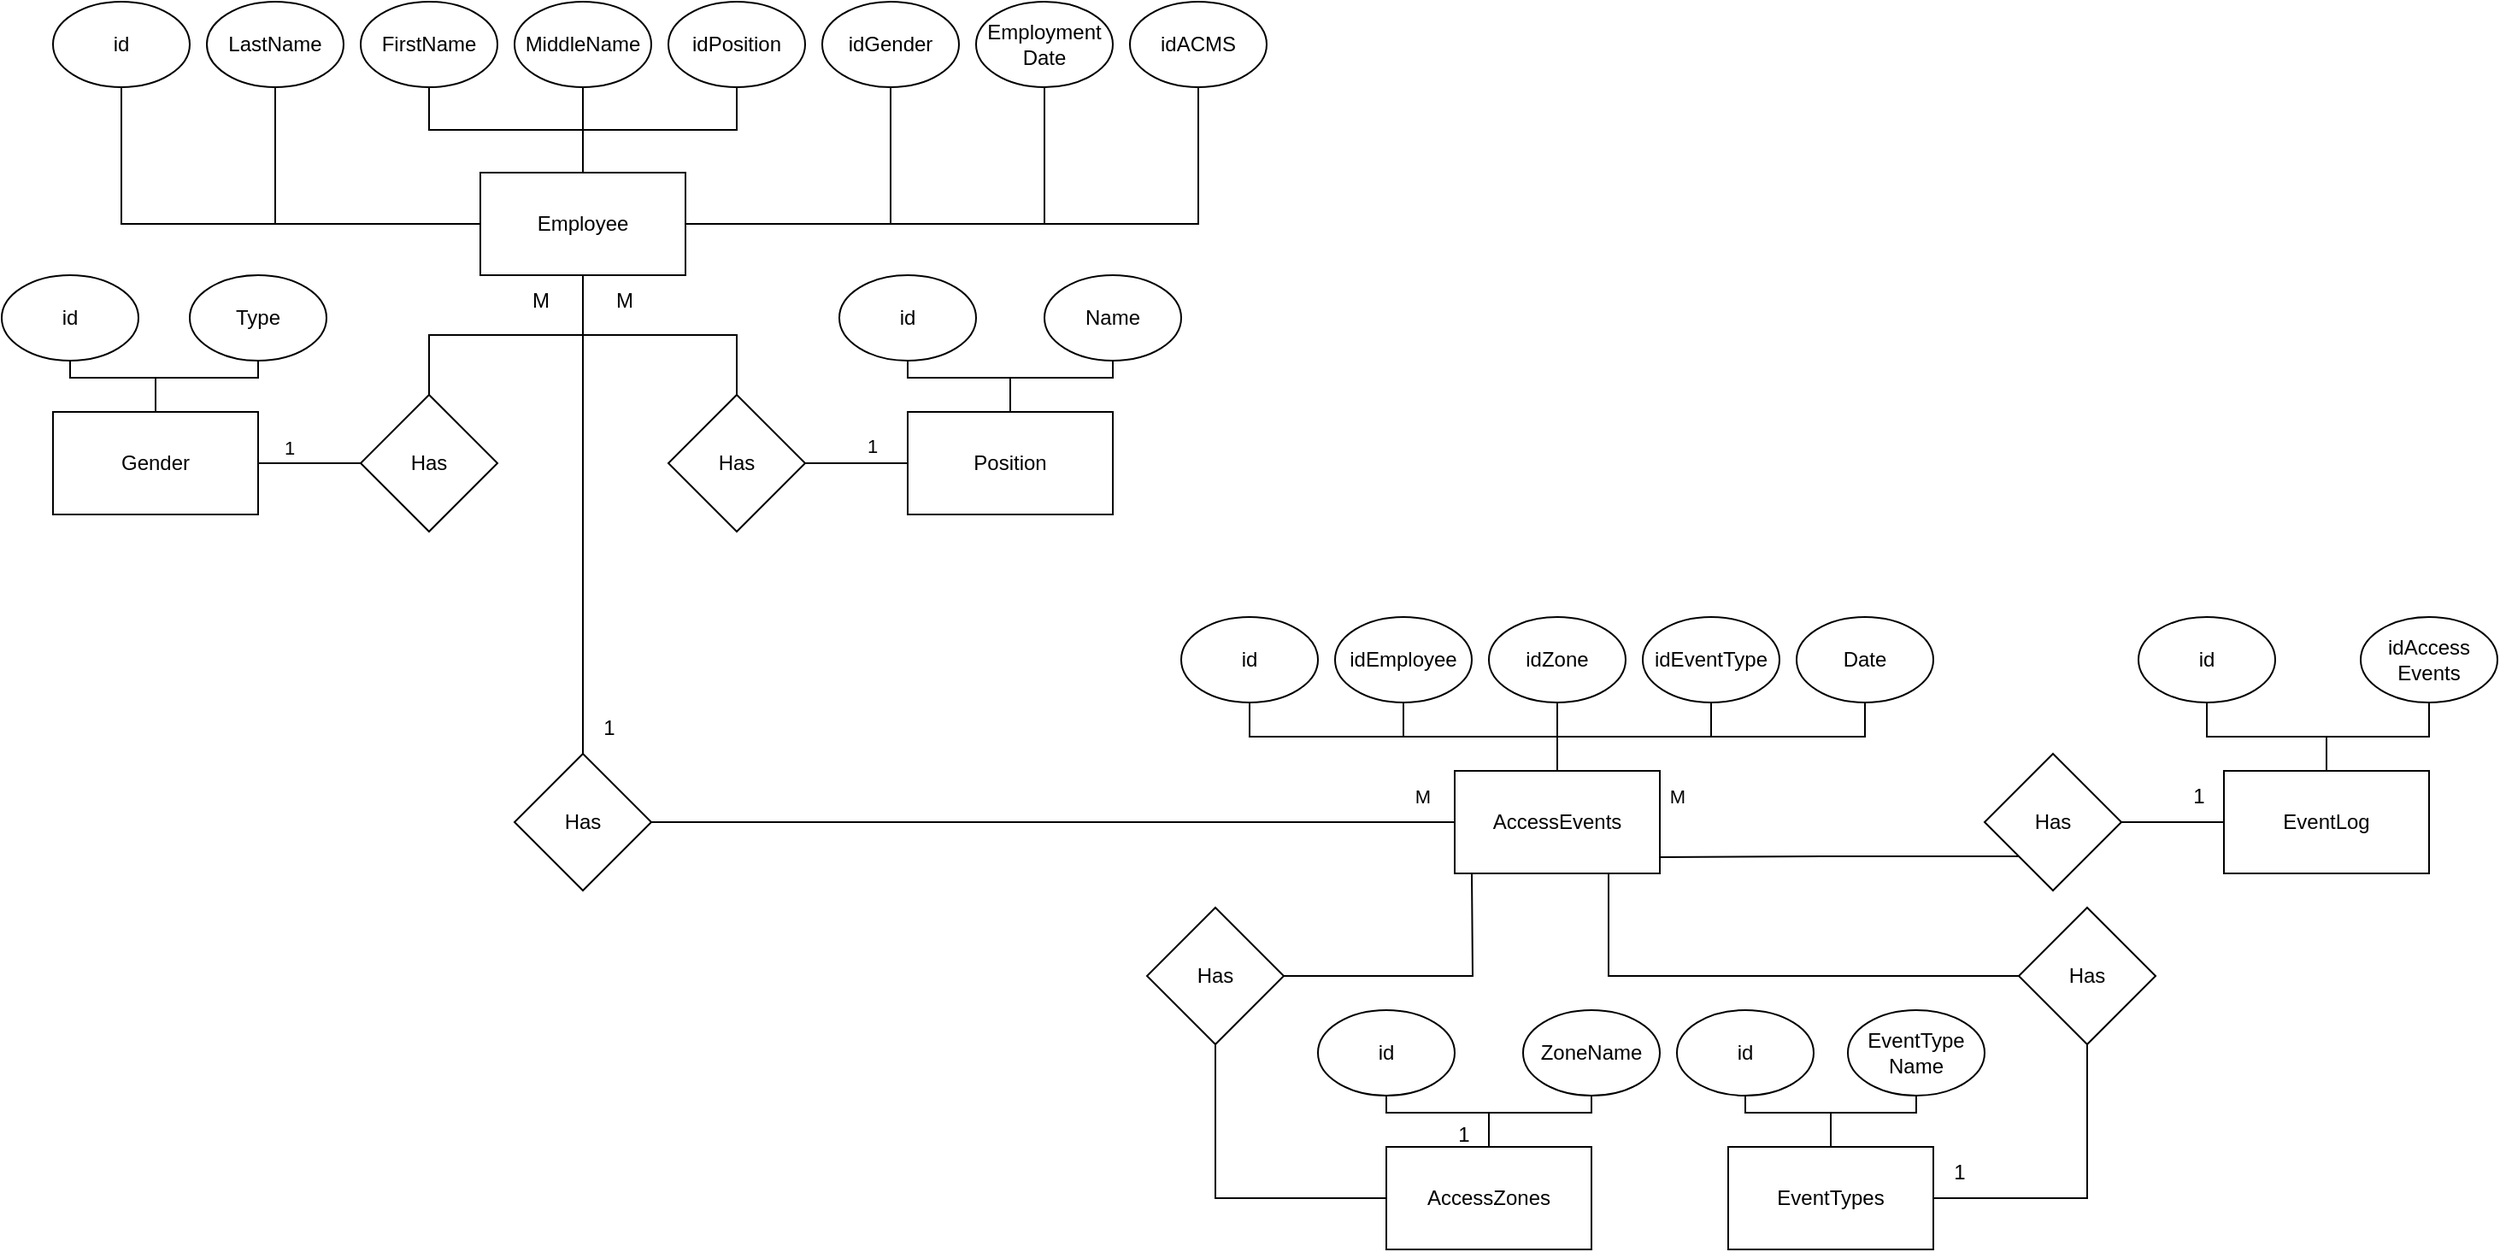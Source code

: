 <mxfile version="22.0.4" type="github">
  <diagram name="Страница — 1" id="ruTBbqG2Ntu0pOw1rol_">
    <mxGraphModel dx="1434" dy="790" grid="1" gridSize="10" guides="1" tooltips="1" connect="1" arrows="1" fold="1" page="1" pageScale="1" pageWidth="827" pageHeight="1169" math="0" shadow="0">
      <root>
        <mxCell id="0" />
        <mxCell id="1" parent="0" />
        <mxCell id="t8yPPD6toRY0862Z4pK3-11" value="id" style="ellipse;whiteSpace=wrap;html=1;" parent="1" vertex="1">
          <mxGeometry x="80" y="120" width="80" height="50" as="geometry" />
        </mxCell>
        <mxCell id="t8yPPD6toRY0862Z4pK3-12" value="LastName" style="ellipse;whiteSpace=wrap;html=1;" parent="1" vertex="1">
          <mxGeometry x="170" y="120" width="80" height="50" as="geometry" />
        </mxCell>
        <mxCell id="t8yPPD6toRY0862Z4pK3-13" value="FirstName" style="ellipse;whiteSpace=wrap;html=1;" parent="1" vertex="1">
          <mxGeometry x="260" y="120" width="80" height="50" as="geometry" />
        </mxCell>
        <mxCell id="t8yPPD6toRY0862Z4pK3-14" value="MiddleName" style="ellipse;whiteSpace=wrap;html=1;" parent="1" vertex="1">
          <mxGeometry x="350" y="120" width="80" height="50" as="geometry" />
        </mxCell>
        <mxCell id="t8yPPD6toRY0862Z4pK3-15" value="idPosition" style="ellipse;whiteSpace=wrap;html=1;" parent="1" vertex="1">
          <mxGeometry x="440" y="120" width="80" height="50" as="geometry" />
        </mxCell>
        <mxCell id="t8yPPD6toRY0862Z4pK3-16" value="idGender" style="ellipse;whiteSpace=wrap;html=1;" parent="1" vertex="1">
          <mxGeometry x="530" y="120" width="80" height="50" as="geometry" />
        </mxCell>
        <mxCell id="t8yPPD6toRY0862Z4pK3-17" value="Employment&lt;br&gt;Date" style="ellipse;whiteSpace=wrap;html=1;" parent="1" vertex="1">
          <mxGeometry x="620" y="120" width="80" height="50" as="geometry" />
        </mxCell>
        <mxCell id="t8yPPD6toRY0862Z4pK3-20" style="edgeStyle=orthogonalEdgeStyle;rounded=0;orthogonalLoop=1;jettySize=auto;html=1;endArrow=none;endFill=0;" parent="1" source="t8yPPD6toRY0862Z4pK3-18" target="t8yPPD6toRY0862Z4pK3-11" edge="1">
          <mxGeometry relative="1" as="geometry" />
        </mxCell>
        <mxCell id="t8yPPD6toRY0862Z4pK3-22" value="" style="edgeStyle=orthogonalEdgeStyle;rounded=0;orthogonalLoop=1;jettySize=auto;html=1;endArrow=none;endFill=0;" parent="1" source="t8yPPD6toRY0862Z4pK3-18" target="t8yPPD6toRY0862Z4pK3-12" edge="1">
          <mxGeometry relative="1" as="geometry">
            <mxPoint x="400" y="200" as="targetPoint" />
          </mxGeometry>
        </mxCell>
        <mxCell id="t8yPPD6toRY0862Z4pK3-24" value="" style="edgeStyle=orthogonalEdgeStyle;rounded=0;orthogonalLoop=1;jettySize=auto;html=1;endArrow=none;endFill=0;" parent="1" source="t8yPPD6toRY0862Z4pK3-18" target="t8yPPD6toRY0862Z4pK3-13" edge="1">
          <mxGeometry relative="1" as="geometry" />
        </mxCell>
        <mxCell id="t8yPPD6toRY0862Z4pK3-25" style="edgeStyle=orthogonalEdgeStyle;rounded=0;orthogonalLoop=1;jettySize=auto;html=1;endArrow=none;endFill=0;" parent="1" source="t8yPPD6toRY0862Z4pK3-18" target="t8yPPD6toRY0862Z4pK3-14" edge="1">
          <mxGeometry relative="1" as="geometry" />
        </mxCell>
        <mxCell id="t8yPPD6toRY0862Z4pK3-26" style="edgeStyle=orthogonalEdgeStyle;rounded=0;orthogonalLoop=1;jettySize=auto;html=1;endArrow=none;endFill=0;" parent="1" source="t8yPPD6toRY0862Z4pK3-18" target="t8yPPD6toRY0862Z4pK3-15" edge="1">
          <mxGeometry relative="1" as="geometry" />
        </mxCell>
        <mxCell id="t8yPPD6toRY0862Z4pK3-27" style="edgeStyle=orthogonalEdgeStyle;rounded=0;orthogonalLoop=1;jettySize=auto;html=1;endArrow=none;endFill=0;" parent="1" source="t8yPPD6toRY0862Z4pK3-18" target="t8yPPD6toRY0862Z4pK3-16" edge="1">
          <mxGeometry relative="1" as="geometry" />
        </mxCell>
        <mxCell id="t8yPPD6toRY0862Z4pK3-28" style="edgeStyle=orthogonalEdgeStyle;rounded=0;orthogonalLoop=1;jettySize=auto;html=1;endArrow=none;endFill=0;" parent="1" source="t8yPPD6toRY0862Z4pK3-18" target="t8yPPD6toRY0862Z4pK3-17" edge="1">
          <mxGeometry relative="1" as="geometry" />
        </mxCell>
        <mxCell id="t8yPPD6toRY0862Z4pK3-33" style="edgeStyle=orthogonalEdgeStyle;rounded=0;orthogonalLoop=1;jettySize=auto;html=1;endArrow=none;endFill=0;" parent="1" source="t8yPPD6toRY0862Z4pK3-18" target="t8yPPD6toRY0862Z4pK3-32" edge="1">
          <mxGeometry relative="1" as="geometry" />
        </mxCell>
        <mxCell id="t8yPPD6toRY0862Z4pK3-48" style="edgeStyle=orthogonalEdgeStyle;rounded=0;orthogonalLoop=1;jettySize=auto;html=1;endArrow=none;endFill=0;" parent="1" source="t8yPPD6toRY0862Z4pK3-18" target="t8yPPD6toRY0862Z4pK3-47" edge="1">
          <mxGeometry relative="1" as="geometry" />
        </mxCell>
        <mxCell id="t8yPPD6toRY0862Z4pK3-51" style="edgeStyle=orthogonalEdgeStyle;rounded=0;orthogonalLoop=1;jettySize=auto;html=1;endArrow=none;endFill=0;" parent="1" source="t8yPPD6toRY0862Z4pK3-18" target="t8yPPD6toRY0862Z4pK3-50" edge="1">
          <mxGeometry relative="1" as="geometry" />
        </mxCell>
        <mxCell id="t8yPPD6toRY0862Z4pK3-18" value="Employee" style="rounded=0;whiteSpace=wrap;html=1;" parent="1" vertex="1">
          <mxGeometry x="330" y="220" width="120" height="60" as="geometry" />
        </mxCell>
        <mxCell id="t8yPPD6toRY0862Z4pK3-38" style="edgeStyle=orthogonalEdgeStyle;rounded=0;orthogonalLoop=1;jettySize=auto;html=1;endArrow=none;endFill=0;" parent="1" source="t8yPPD6toRY0862Z4pK3-32" target="t8yPPD6toRY0862Z4pK3-37" edge="1">
          <mxGeometry relative="1" as="geometry" />
        </mxCell>
        <mxCell id="t8yPPD6toRY0862Z4pK3-96" value="1" style="edgeLabel;html=1;align=center;verticalAlign=middle;resizable=0;points=[];" parent="t8yPPD6toRY0862Z4pK3-38" vertex="1" connectable="0">
          <mxGeometry x="0.303" relative="1" as="geometry">
            <mxPoint y="-10" as="offset" />
          </mxGeometry>
        </mxCell>
        <mxCell id="t8yPPD6toRY0862Z4pK3-32" value="Has" style="rhombus;whiteSpace=wrap;html=1;" parent="1" vertex="1">
          <mxGeometry x="440" y="350" width="80" height="80" as="geometry" />
        </mxCell>
        <mxCell id="t8yPPD6toRY0862Z4pK3-35" value="id" style="ellipse;whiteSpace=wrap;html=1;" parent="1" vertex="1">
          <mxGeometry x="540" y="280" width="80" height="50" as="geometry" />
        </mxCell>
        <mxCell id="t8yPPD6toRY0862Z4pK3-36" value="Name" style="ellipse;whiteSpace=wrap;html=1;" parent="1" vertex="1">
          <mxGeometry x="660" y="280" width="80" height="50" as="geometry" />
        </mxCell>
        <mxCell id="t8yPPD6toRY0862Z4pK3-39" style="edgeStyle=orthogonalEdgeStyle;rounded=0;orthogonalLoop=1;jettySize=auto;html=1;endArrow=none;endFill=0;" parent="1" source="t8yPPD6toRY0862Z4pK3-37" target="t8yPPD6toRY0862Z4pK3-35" edge="1">
          <mxGeometry relative="1" as="geometry" />
        </mxCell>
        <mxCell id="t8yPPD6toRY0862Z4pK3-40" style="edgeStyle=orthogonalEdgeStyle;rounded=0;orthogonalLoop=1;jettySize=auto;html=1;endArrow=none;endFill=0;" parent="1" source="t8yPPD6toRY0862Z4pK3-37" target="t8yPPD6toRY0862Z4pK3-36" edge="1">
          <mxGeometry relative="1" as="geometry" />
        </mxCell>
        <mxCell id="t8yPPD6toRY0862Z4pK3-37" value="Position" style="rounded=0;whiteSpace=wrap;html=1;" parent="1" vertex="1">
          <mxGeometry x="580" y="360" width="120" height="60" as="geometry" />
        </mxCell>
        <mxCell id="t8yPPD6toRY0862Z4pK3-42" value="id" style="ellipse;whiteSpace=wrap;html=1;" parent="1" vertex="1">
          <mxGeometry x="50" y="280" width="80" height="50" as="geometry" />
        </mxCell>
        <mxCell id="t8yPPD6toRY0862Z4pK3-43" value="Type" style="ellipse;whiteSpace=wrap;html=1;" parent="1" vertex="1">
          <mxGeometry x="160" y="280" width="80" height="50" as="geometry" />
        </mxCell>
        <mxCell id="t8yPPD6toRY0862Z4pK3-45" style="edgeStyle=orthogonalEdgeStyle;rounded=0;orthogonalLoop=1;jettySize=auto;html=1;endArrow=none;endFill=0;" parent="1" source="t8yPPD6toRY0862Z4pK3-44" target="t8yPPD6toRY0862Z4pK3-43" edge="1">
          <mxGeometry relative="1" as="geometry" />
        </mxCell>
        <mxCell id="t8yPPD6toRY0862Z4pK3-46" style="edgeStyle=orthogonalEdgeStyle;rounded=0;orthogonalLoop=1;jettySize=auto;html=1;endArrow=none;endFill=0;" parent="1" source="t8yPPD6toRY0862Z4pK3-44" target="t8yPPD6toRY0862Z4pK3-42" edge="1">
          <mxGeometry relative="1" as="geometry" />
        </mxCell>
        <mxCell id="t8yPPD6toRY0862Z4pK3-44" value="Gender" style="rounded=0;whiteSpace=wrap;html=1;" parent="1" vertex="1">
          <mxGeometry x="80" y="360" width="120" height="60" as="geometry" />
        </mxCell>
        <mxCell id="t8yPPD6toRY0862Z4pK3-49" style="edgeStyle=orthogonalEdgeStyle;rounded=0;orthogonalLoop=1;jettySize=auto;html=1;endArrow=none;endFill=0;" parent="1" source="t8yPPD6toRY0862Z4pK3-47" target="t8yPPD6toRY0862Z4pK3-44" edge="1">
          <mxGeometry relative="1" as="geometry" />
        </mxCell>
        <mxCell id="t8yPPD6toRY0862Z4pK3-47" value="Has" style="rhombus;whiteSpace=wrap;html=1;" parent="1" vertex="1">
          <mxGeometry x="260" y="350" width="80" height="80" as="geometry" />
        </mxCell>
        <mxCell id="t8yPPD6toRY0862Z4pK3-50" value="idACMS" style="ellipse;whiteSpace=wrap;html=1;" parent="1" vertex="1">
          <mxGeometry x="710" y="120" width="80" height="50" as="geometry" />
        </mxCell>
        <mxCell id="t8yPPD6toRY0862Z4pK3-56" style="edgeStyle=orthogonalEdgeStyle;rounded=0;orthogonalLoop=1;jettySize=auto;html=1;endArrow=none;endFill=0;" parent="1" source="t8yPPD6toRY0862Z4pK3-52" target="t8yPPD6toRY0862Z4pK3-53" edge="1">
          <mxGeometry relative="1" as="geometry" />
        </mxCell>
        <mxCell id="t8yPPD6toRY0862Z4pK3-57" style="edgeStyle=orthogonalEdgeStyle;rounded=0;orthogonalLoop=1;jettySize=auto;html=1;endArrow=none;endFill=0;" parent="1" source="t8yPPD6toRY0862Z4pK3-52" target="t8yPPD6toRY0862Z4pK3-54" edge="1">
          <mxGeometry relative="1" as="geometry" />
        </mxCell>
        <mxCell id="t8yPPD6toRY0862Z4pK3-83" style="edgeStyle=orthogonalEdgeStyle;rounded=0;orthogonalLoop=1;jettySize=auto;html=1;endArrow=none;endFill=0;" parent="1" source="t8yPPD6toRY0862Z4pK3-52" target="t8yPPD6toRY0862Z4pK3-80" edge="1">
          <mxGeometry relative="1" as="geometry" />
        </mxCell>
        <mxCell id="t8yPPD6toRY0862Z4pK3-52" value="AccessZones" style="rounded=0;whiteSpace=wrap;html=1;" parent="1" vertex="1">
          <mxGeometry x="860" y="790" width="120" height="60" as="geometry" />
        </mxCell>
        <mxCell id="t8yPPD6toRY0862Z4pK3-53" value="id" style="ellipse;whiteSpace=wrap;html=1;" parent="1" vertex="1">
          <mxGeometry x="820" y="710" width="80" height="50" as="geometry" />
        </mxCell>
        <mxCell id="t8yPPD6toRY0862Z4pK3-54" value="ZoneName" style="ellipse;whiteSpace=wrap;html=1;" parent="1" vertex="1">
          <mxGeometry x="940" y="710" width="80" height="50" as="geometry" />
        </mxCell>
        <mxCell id="t8yPPD6toRY0862Z4pK3-61" style="edgeStyle=orthogonalEdgeStyle;rounded=0;orthogonalLoop=1;jettySize=auto;html=1;endArrow=none;endFill=0;" parent="1" source="t8yPPD6toRY0862Z4pK3-58" target="t8yPPD6toRY0862Z4pK3-59" edge="1">
          <mxGeometry relative="1" as="geometry" />
        </mxCell>
        <mxCell id="t8yPPD6toRY0862Z4pK3-62" style="edgeStyle=orthogonalEdgeStyle;rounded=0;orthogonalLoop=1;jettySize=auto;html=1;endArrow=none;endFill=0;" parent="1" source="t8yPPD6toRY0862Z4pK3-58" target="t8yPPD6toRY0862Z4pK3-60" edge="1">
          <mxGeometry relative="1" as="geometry" />
        </mxCell>
        <mxCell id="t8yPPD6toRY0862Z4pK3-85" style="edgeStyle=orthogonalEdgeStyle;rounded=0;orthogonalLoop=1;jettySize=auto;html=1;endArrow=none;endFill=0;" parent="1" source="t8yPPD6toRY0862Z4pK3-58" target="t8yPPD6toRY0862Z4pK3-84" edge="1">
          <mxGeometry relative="1" as="geometry" />
        </mxCell>
        <mxCell id="t8yPPD6toRY0862Z4pK3-58" value="EventTypes" style="rounded=0;whiteSpace=wrap;html=1;" parent="1" vertex="1">
          <mxGeometry x="1060" y="790" width="120" height="60" as="geometry" />
        </mxCell>
        <mxCell id="t8yPPD6toRY0862Z4pK3-59" value="id" style="ellipse;whiteSpace=wrap;html=1;" parent="1" vertex="1">
          <mxGeometry x="1030" y="710" width="80" height="50" as="geometry" />
        </mxCell>
        <mxCell id="t8yPPD6toRY0862Z4pK3-60" value="EventType&lt;br&gt;Name" style="ellipse;whiteSpace=wrap;html=1;" parent="1" vertex="1">
          <mxGeometry x="1130" y="710" width="80" height="50" as="geometry" />
        </mxCell>
        <mxCell id="t8yPPD6toRY0862Z4pK3-69" style="edgeStyle=orthogonalEdgeStyle;rounded=0;orthogonalLoop=1;jettySize=auto;html=1;endArrow=none;endFill=0;" parent="1" source="t8yPPD6toRY0862Z4pK3-63" target="t8yPPD6toRY0862Z4pK3-64" edge="1">
          <mxGeometry relative="1" as="geometry">
            <Array as="points">
              <mxPoint x="960" y="550" />
              <mxPoint x="780" y="550" />
            </Array>
          </mxGeometry>
        </mxCell>
        <mxCell id="t8yPPD6toRY0862Z4pK3-70" style="edgeStyle=orthogonalEdgeStyle;rounded=0;orthogonalLoop=1;jettySize=auto;html=1;endArrow=none;endFill=0;" parent="1" source="t8yPPD6toRY0862Z4pK3-63" target="t8yPPD6toRY0862Z4pK3-65" edge="1">
          <mxGeometry relative="1" as="geometry" />
        </mxCell>
        <mxCell id="t8yPPD6toRY0862Z4pK3-71" style="edgeStyle=orthogonalEdgeStyle;rounded=0;orthogonalLoop=1;jettySize=auto;html=1;endArrow=none;endFill=0;" parent="1" source="t8yPPD6toRY0862Z4pK3-63" target="t8yPPD6toRY0862Z4pK3-66" edge="1">
          <mxGeometry relative="1" as="geometry" />
        </mxCell>
        <mxCell id="t8yPPD6toRY0862Z4pK3-72" style="edgeStyle=orthogonalEdgeStyle;rounded=0;orthogonalLoop=1;jettySize=auto;html=1;endArrow=none;endFill=0;" parent="1" source="t8yPPD6toRY0862Z4pK3-63" target="t8yPPD6toRY0862Z4pK3-67" edge="1">
          <mxGeometry relative="1" as="geometry" />
        </mxCell>
        <mxCell id="t8yPPD6toRY0862Z4pK3-73" style="edgeStyle=orthogonalEdgeStyle;rounded=0;orthogonalLoop=1;jettySize=auto;html=1;endArrow=none;endFill=0;" parent="1" source="t8yPPD6toRY0862Z4pK3-63" target="t8yPPD6toRY0862Z4pK3-68" edge="1">
          <mxGeometry relative="1" as="geometry">
            <Array as="points">
              <mxPoint x="960" y="550" />
              <mxPoint x="1140" y="550" />
            </Array>
          </mxGeometry>
        </mxCell>
        <mxCell id="t8yPPD6toRY0862Z4pK3-63" value="AccessEvents" style="rounded=0;whiteSpace=wrap;html=1;" parent="1" vertex="1">
          <mxGeometry x="900" y="570" width="120" height="60" as="geometry" />
        </mxCell>
        <mxCell id="t8yPPD6toRY0862Z4pK3-64" value="id" style="ellipse;whiteSpace=wrap;html=1;" parent="1" vertex="1">
          <mxGeometry x="740" y="480" width="80" height="50" as="geometry" />
        </mxCell>
        <mxCell id="t8yPPD6toRY0862Z4pK3-65" value="idEmployee" style="ellipse;whiteSpace=wrap;html=1;" parent="1" vertex="1">
          <mxGeometry x="830" y="480" width="80" height="50" as="geometry" />
        </mxCell>
        <mxCell id="t8yPPD6toRY0862Z4pK3-66" value="idZone" style="ellipse;whiteSpace=wrap;html=1;" parent="1" vertex="1">
          <mxGeometry x="920" y="480" width="80" height="50" as="geometry" />
        </mxCell>
        <mxCell id="t8yPPD6toRY0862Z4pK3-67" value="idEventType" style="ellipse;whiteSpace=wrap;html=1;" parent="1" vertex="1">
          <mxGeometry x="1010" y="480" width="80" height="50" as="geometry" />
        </mxCell>
        <mxCell id="t8yPPD6toRY0862Z4pK3-68" value="Date" style="ellipse;whiteSpace=wrap;html=1;" parent="1" vertex="1">
          <mxGeometry x="1100" y="480" width="80" height="50" as="geometry" />
        </mxCell>
        <mxCell id="t8yPPD6toRY0862Z4pK3-76" style="edgeStyle=orthogonalEdgeStyle;rounded=0;orthogonalLoop=1;jettySize=auto;html=1;endArrow=none;endFill=0;" parent="1" source="t8yPPD6toRY0862Z4pK3-75" target="t8yPPD6toRY0862Z4pK3-18" edge="1">
          <mxGeometry relative="1" as="geometry" />
        </mxCell>
        <mxCell id="t8yPPD6toRY0862Z4pK3-79" style="edgeStyle=orthogonalEdgeStyle;rounded=0;orthogonalLoop=1;jettySize=auto;html=1;endArrow=none;endFill=0;" parent="1" source="t8yPPD6toRY0862Z4pK3-75" target="t8yPPD6toRY0862Z4pK3-63" edge="1">
          <mxGeometry relative="1" as="geometry">
            <mxPoint x="390" y="690" as="targetPoint" />
          </mxGeometry>
        </mxCell>
        <mxCell id="t8yPPD6toRY0862Z4pK3-99" value="М" style="edgeLabel;html=1;align=center;verticalAlign=middle;resizable=0;points=[];" parent="t8yPPD6toRY0862Z4pK3-79" vertex="1" connectable="0">
          <mxGeometry x="0.9" y="4" relative="1" as="geometry">
            <mxPoint x="4" y="-11" as="offset" />
          </mxGeometry>
        </mxCell>
        <mxCell id="t8yPPD6toRY0862Z4pK3-75" value="Has" style="rhombus;whiteSpace=wrap;html=1;" parent="1" vertex="1">
          <mxGeometry x="350" y="560" width="80" height="80" as="geometry" />
        </mxCell>
        <mxCell id="t8yPPD6toRY0862Z4pK3-81" style="edgeStyle=orthogonalEdgeStyle;rounded=0;orthogonalLoop=1;jettySize=auto;html=1;endArrow=none;endFill=0;" parent="1" source="t8yPPD6toRY0862Z4pK3-80" edge="1">
          <mxGeometry relative="1" as="geometry">
            <mxPoint x="910" y="630" as="targetPoint" />
          </mxGeometry>
        </mxCell>
        <mxCell id="t8yPPD6toRY0862Z4pK3-80" value="Has" style="rhombus;whiteSpace=wrap;html=1;" parent="1" vertex="1">
          <mxGeometry x="720" y="650" width="80" height="80" as="geometry" />
        </mxCell>
        <mxCell id="t8yPPD6toRY0862Z4pK3-86" style="edgeStyle=orthogonalEdgeStyle;rounded=0;orthogonalLoop=1;jettySize=auto;html=1;endArrow=none;endFill=0;entryX=0.75;entryY=1;entryDx=0;entryDy=0;" parent="1" source="t8yPPD6toRY0862Z4pK3-84" target="t8yPPD6toRY0862Z4pK3-63" edge="1">
          <mxGeometry relative="1" as="geometry" />
        </mxCell>
        <mxCell id="t8yPPD6toRY0862Z4pK3-84" value="Has" style="rhombus;whiteSpace=wrap;html=1;" parent="1" vertex="1">
          <mxGeometry x="1230" y="650" width="80" height="80" as="geometry" />
        </mxCell>
        <mxCell id="t8yPPD6toRY0862Z4pK3-88" style="edgeStyle=orthogonalEdgeStyle;rounded=0;orthogonalLoop=1;jettySize=auto;html=1;exitX=0;exitY=1;exitDx=0;exitDy=0;entryX=1.004;entryY=0.842;entryDx=0;entryDy=0;endArrow=none;endFill=0;entryPerimeter=0;" parent="1" source="t8yPPD6toRY0862Z4pK3-87" target="t8yPPD6toRY0862Z4pK3-63" edge="1">
          <mxGeometry relative="1" as="geometry" />
        </mxCell>
        <mxCell id="t8yPPD6toRY0862Z4pK3-91" style="edgeStyle=orthogonalEdgeStyle;rounded=0;orthogonalLoop=1;jettySize=auto;html=1;endArrow=none;endFill=0;" parent="1" source="t8yPPD6toRY0862Z4pK3-87" target="t8yPPD6toRY0862Z4pK3-90" edge="1">
          <mxGeometry relative="1" as="geometry" />
        </mxCell>
        <mxCell id="t8yPPD6toRY0862Z4pK3-87" value="Has" style="rhombus;whiteSpace=wrap;html=1;" parent="1" vertex="1">
          <mxGeometry x="1210" y="560" width="80" height="80" as="geometry" />
        </mxCell>
        <mxCell id="t8yPPD6toRY0862Z4pK3-90" value="EventLog" style="rounded=0;whiteSpace=wrap;html=1;" parent="1" vertex="1">
          <mxGeometry x="1350" y="570" width="120" height="60" as="geometry" />
        </mxCell>
        <mxCell id="t8yPPD6toRY0862Z4pK3-94" style="edgeStyle=orthogonalEdgeStyle;rounded=0;orthogonalLoop=1;jettySize=auto;html=1;endArrow=none;endFill=0;" parent="1" source="t8yPPD6toRY0862Z4pK3-92" target="t8yPPD6toRY0862Z4pK3-90" edge="1">
          <mxGeometry relative="1" as="geometry" />
        </mxCell>
        <mxCell id="t8yPPD6toRY0862Z4pK3-92" value="id" style="ellipse;whiteSpace=wrap;html=1;" parent="1" vertex="1">
          <mxGeometry x="1300" y="480" width="80" height="50" as="geometry" />
        </mxCell>
        <mxCell id="t8yPPD6toRY0862Z4pK3-95" style="edgeStyle=orthogonalEdgeStyle;rounded=0;orthogonalLoop=1;jettySize=auto;html=1;endArrow=none;endFill=0;" parent="1" source="t8yPPD6toRY0862Z4pK3-93" target="t8yPPD6toRY0862Z4pK3-90" edge="1">
          <mxGeometry relative="1" as="geometry" />
        </mxCell>
        <mxCell id="t8yPPD6toRY0862Z4pK3-93" value="idAccess&lt;br&gt;Events" style="ellipse;whiteSpace=wrap;html=1;" parent="1" vertex="1">
          <mxGeometry x="1430" y="480" width="80" height="50" as="geometry" />
        </mxCell>
        <mxCell id="t8yPPD6toRY0862Z4pK3-97" value="1" style="edgeLabel;html=1;align=center;verticalAlign=middle;resizable=0;points=[];" parent="1" vertex="1" connectable="0">
          <mxGeometry x="569.13" y="390" as="geometry">
            <mxPoint x="-351" y="-9" as="offset" />
          </mxGeometry>
        </mxCell>
        <mxCell id="t8yPPD6toRY0862Z4pK3-98" value="М" style="text;html=1;align=center;verticalAlign=middle;resizable=0;points=[];autosize=1;strokeColor=none;fillColor=none;" parent="1" vertex="1">
          <mxGeometry x="350" y="280" width="30" height="30" as="geometry" />
        </mxCell>
        <mxCell id="t8yPPD6toRY0862Z4pK3-100" value="1" style="text;html=1;align=center;verticalAlign=middle;resizable=0;points=[];autosize=1;strokeColor=none;fillColor=none;" parent="1" vertex="1">
          <mxGeometry x="890" y="768" width="30" height="30" as="geometry" />
        </mxCell>
        <mxCell id="t8yPPD6toRY0862Z4pK3-101" value="1" style="text;html=1;align=center;verticalAlign=middle;resizable=0;points=[];autosize=1;strokeColor=none;fillColor=none;" parent="1" vertex="1">
          <mxGeometry x="1320" y="570" width="30" height="30" as="geometry" />
        </mxCell>
        <mxCell id="t8yPPD6toRY0862Z4pK3-102" value="1" style="text;html=1;align=center;verticalAlign=middle;resizable=0;points=[];autosize=1;strokeColor=none;fillColor=none;" parent="1" vertex="1">
          <mxGeometry x="1180" y="790" width="30" height="30" as="geometry" />
        </mxCell>
        <mxCell id="t8yPPD6toRY0862Z4pK3-103" value="М" style="edgeLabel;html=1;align=center;verticalAlign=middle;resizable=0;points=[];" parent="1" vertex="1" connectable="0">
          <mxGeometry x="1029.997" y="585" as="geometry" />
        </mxCell>
        <mxCell id="t8yPPD6toRY0862Z4pK3-104" value="1" style="text;html=1;align=center;verticalAlign=middle;resizable=0;points=[];autosize=1;strokeColor=none;fillColor=none;" parent="1" vertex="1">
          <mxGeometry x="390" y="530" width="30" height="30" as="geometry" />
        </mxCell>
        <mxCell id="t8yPPD6toRY0862Z4pK3-105" value="М" style="text;html=1;align=center;verticalAlign=middle;resizable=0;points=[];autosize=1;strokeColor=none;fillColor=none;" parent="1" vertex="1">
          <mxGeometry x="399" y="280" width="30" height="30" as="geometry" />
        </mxCell>
      </root>
    </mxGraphModel>
  </diagram>
</mxfile>
